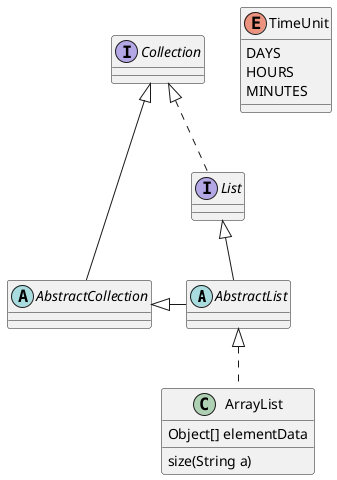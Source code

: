 @startuml
'https://plantuml.com/class-diagram

abstract class AbstractList
abstract AbstractCollection
interface List
interface Collection

List <|-- AbstractList
Collection <|-- AbstractCollection

Collection <|.. List
AbstractCollection <|- AbstractList
AbstractList <|.. ArrayList

class ArrayList {
Object[] elementData
size(String a)
}

enum TimeUnit {
DAYS
HOURS
MINUTES
}

@enduml
